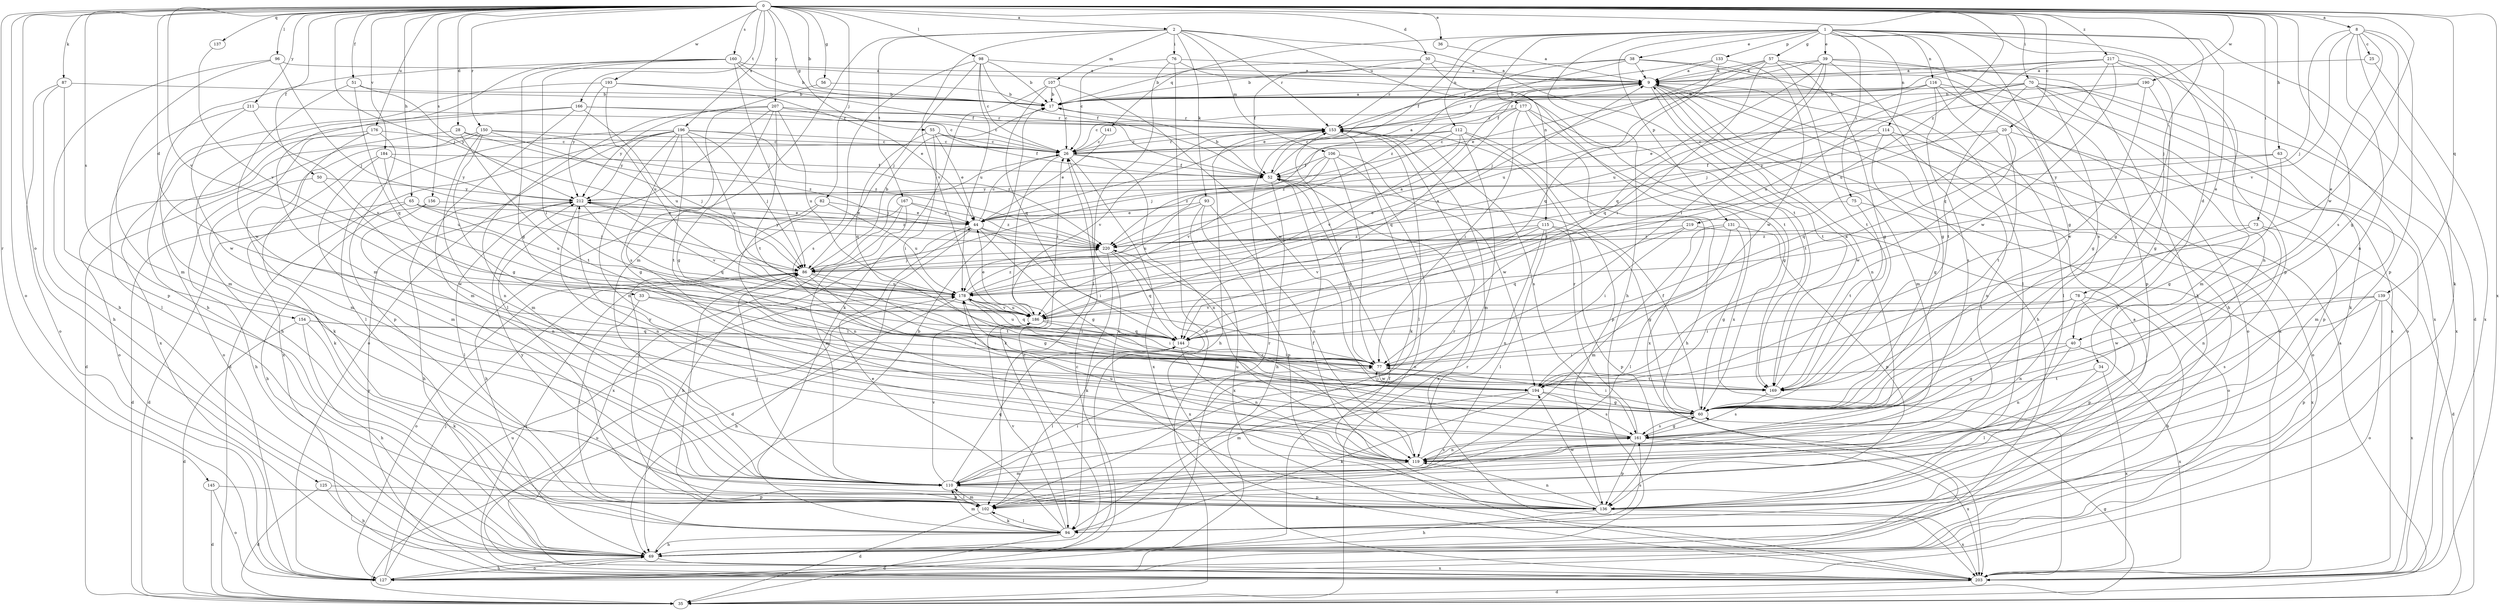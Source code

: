 strict digraph  {
0;
1;
2;
8;
9;
17;
20;
25;
26;
28;
30;
33;
34;
35;
36;
38;
39;
40;
44;
50;
51;
52;
55;
56;
57;
60;
63;
65;
69;
70;
73;
75;
76;
77;
78;
82;
86;
87;
93;
94;
96;
98;
102;
106;
107;
110;
112;
114;
115;
116;
119;
125;
127;
131;
133;
136;
137;
139;
141;
144;
145;
150;
153;
154;
156;
160;
161;
166;
167;
169;
176;
177;
178;
184;
186;
190;
193;
194;
196;
203;
207;
211;
212;
217;
219;
220;
0 -> 2  [label=a];
0 -> 8  [label=a];
0 -> 17  [label=b];
0 -> 20  [label=c];
0 -> 28  [label=d];
0 -> 30  [label=d];
0 -> 33  [label=d];
0 -> 36  [label=e];
0 -> 50  [label=f];
0 -> 51  [label=f];
0 -> 55  [label=g];
0 -> 56  [label=g];
0 -> 63  [label=h];
0 -> 65  [label=h];
0 -> 70  [label=i];
0 -> 73  [label=i];
0 -> 78  [label=j];
0 -> 82  [label=j];
0 -> 86  [label=j];
0 -> 87  [label=k];
0 -> 96  [label=l];
0 -> 98  [label=l];
0 -> 125  [label=o];
0 -> 127  [label=o];
0 -> 137  [label=q];
0 -> 139  [label=q];
0 -> 145  [label=r];
0 -> 150  [label=r];
0 -> 154  [label=s];
0 -> 156  [label=s];
0 -> 160  [label=s];
0 -> 161  [label=s];
0 -> 166  [label=t];
0 -> 176  [label=u];
0 -> 184  [label=v];
0 -> 186  [label=v];
0 -> 190  [label=w];
0 -> 193  [label=w];
0 -> 194  [label=w];
0 -> 196  [label=x];
0 -> 203  [label=x];
0 -> 207  [label=y];
0 -> 211  [label=y];
0 -> 217  [label=z];
0 -> 219  [label=z];
1 -> 34  [label=d];
1 -> 35  [label=d];
1 -> 38  [label=e];
1 -> 39  [label=e];
1 -> 40  [label=e];
1 -> 52  [label=f];
1 -> 57  [label=g];
1 -> 60  [label=g];
1 -> 69  [label=h];
1 -> 75  [label=i];
1 -> 112  [label=n];
1 -> 114  [label=n];
1 -> 115  [label=n];
1 -> 116  [label=n];
1 -> 131  [label=p];
1 -> 133  [label=p];
1 -> 136  [label=p];
1 -> 141  [label=q];
1 -> 161  [label=s];
2 -> 76  [label=i];
2 -> 93  [label=k];
2 -> 106  [label=m];
2 -> 107  [label=m];
2 -> 110  [label=m];
2 -> 153  [label=r];
2 -> 167  [label=t];
2 -> 169  [label=t];
2 -> 177  [label=u];
2 -> 186  [label=v];
8 -> 25  [label=c];
8 -> 40  [label=e];
8 -> 60  [label=g];
8 -> 86  [label=j];
8 -> 94  [label=k];
8 -> 119  [label=n];
8 -> 136  [label=p];
8 -> 186  [label=v];
9 -> 17  [label=b];
9 -> 69  [label=h];
9 -> 110  [label=m];
9 -> 119  [label=n];
9 -> 153  [label=r];
9 -> 169  [label=t];
17 -> 9  [label=a];
17 -> 153  [label=r];
20 -> 26  [label=c];
20 -> 136  [label=p];
20 -> 144  [label=q];
20 -> 169  [label=t];
20 -> 194  [label=w];
20 -> 212  [label=y];
25 -> 9  [label=a];
25 -> 203  [label=x];
26 -> 52  [label=f];
26 -> 86  [label=j];
26 -> 94  [label=k];
26 -> 119  [label=n];
26 -> 153  [label=r];
26 -> 203  [label=x];
28 -> 26  [label=c];
28 -> 127  [label=o];
28 -> 169  [label=t];
28 -> 220  [label=z];
30 -> 9  [label=a];
30 -> 17  [label=b];
30 -> 52  [label=f];
30 -> 153  [label=r];
30 -> 203  [label=x];
33 -> 77  [label=i];
33 -> 102  [label=l];
33 -> 186  [label=v];
34 -> 102  [label=l];
34 -> 169  [label=t];
34 -> 203  [label=x];
35 -> 9  [label=a];
35 -> 60  [label=g];
35 -> 153  [label=r];
36 -> 9  [label=a];
38 -> 9  [label=a];
38 -> 17  [label=b];
38 -> 44  [label=e];
38 -> 69  [label=h];
38 -> 102  [label=l];
38 -> 220  [label=z];
39 -> 9  [label=a];
39 -> 44  [label=e];
39 -> 60  [label=g];
39 -> 77  [label=i];
39 -> 136  [label=p];
39 -> 144  [label=q];
39 -> 178  [label=u];
39 -> 203  [label=x];
40 -> 60  [label=g];
40 -> 77  [label=i];
40 -> 119  [label=n];
40 -> 203  [label=x];
44 -> 26  [label=c];
44 -> 35  [label=d];
44 -> 60  [label=g];
44 -> 69  [label=h];
44 -> 77  [label=i];
44 -> 220  [label=z];
50 -> 69  [label=h];
50 -> 194  [label=w];
50 -> 212  [label=y];
51 -> 17  [label=b];
51 -> 144  [label=q];
51 -> 194  [label=w];
51 -> 212  [label=y];
52 -> 9  [label=a];
52 -> 17  [label=b];
52 -> 69  [label=h];
52 -> 203  [label=x];
52 -> 212  [label=y];
55 -> 26  [label=c];
55 -> 44  [label=e];
55 -> 52  [label=f];
55 -> 77  [label=i];
55 -> 144  [label=q];
56 -> 17  [label=b];
56 -> 161  [label=s];
57 -> 9  [label=a];
57 -> 60  [label=g];
57 -> 77  [label=i];
57 -> 86  [label=j];
57 -> 94  [label=k];
57 -> 169  [label=t];
57 -> 178  [label=u];
60 -> 52  [label=f];
60 -> 77  [label=i];
60 -> 161  [label=s];
63 -> 52  [label=f];
63 -> 60  [label=g];
63 -> 110  [label=m];
63 -> 212  [label=y];
65 -> 35  [label=d];
65 -> 44  [label=e];
65 -> 69  [label=h];
65 -> 86  [label=j];
65 -> 178  [label=u];
69 -> 9  [label=a];
69 -> 17  [label=b];
69 -> 26  [label=c];
69 -> 127  [label=o];
69 -> 153  [label=r];
69 -> 203  [label=x];
70 -> 17  [label=b];
70 -> 60  [label=g];
70 -> 86  [label=j];
70 -> 94  [label=k];
70 -> 110  [label=m];
70 -> 127  [label=o];
70 -> 169  [label=t];
70 -> 178  [label=u];
70 -> 203  [label=x];
73 -> 35  [label=d];
73 -> 119  [label=n];
73 -> 169  [label=t];
73 -> 220  [label=z];
75 -> 44  [label=e];
75 -> 127  [label=o];
75 -> 169  [label=t];
76 -> 9  [label=a];
76 -> 26  [label=c];
76 -> 35  [label=d];
76 -> 102  [label=l];
76 -> 169  [label=t];
77 -> 153  [label=r];
77 -> 169  [label=t];
77 -> 194  [label=w];
78 -> 69  [label=h];
78 -> 77  [label=i];
78 -> 119  [label=n];
78 -> 136  [label=p];
78 -> 186  [label=v];
82 -> 44  [label=e];
82 -> 69  [label=h];
82 -> 119  [label=n];
82 -> 178  [label=u];
86 -> 17  [label=b];
86 -> 60  [label=g];
86 -> 127  [label=o];
86 -> 169  [label=t];
86 -> 178  [label=u];
87 -> 17  [label=b];
87 -> 69  [label=h];
87 -> 127  [label=o];
87 -> 136  [label=p];
93 -> 44  [label=e];
93 -> 119  [label=n];
93 -> 136  [label=p];
93 -> 178  [label=u];
93 -> 203  [label=x];
94 -> 35  [label=d];
94 -> 44  [label=e];
94 -> 69  [label=h];
94 -> 102  [label=l];
94 -> 110  [label=m];
94 -> 153  [label=r];
94 -> 161  [label=s];
94 -> 186  [label=v];
96 -> 9  [label=a];
96 -> 69  [label=h];
96 -> 86  [label=j];
96 -> 110  [label=m];
98 -> 9  [label=a];
98 -> 17  [label=b];
98 -> 26  [label=c];
98 -> 52  [label=f];
98 -> 86  [label=j];
98 -> 161  [label=s];
98 -> 178  [label=u];
102 -> 35  [label=d];
102 -> 86  [label=j];
102 -> 94  [label=k];
102 -> 110  [label=m];
106 -> 52  [label=f];
106 -> 77  [label=i];
106 -> 127  [label=o];
106 -> 186  [label=v];
106 -> 194  [label=w];
106 -> 220  [label=z];
107 -> 17  [label=b];
107 -> 26  [label=c];
107 -> 94  [label=k];
107 -> 144  [label=q];
107 -> 194  [label=w];
110 -> 77  [label=i];
110 -> 86  [label=j];
110 -> 102  [label=l];
110 -> 136  [label=p];
110 -> 144  [label=q];
110 -> 186  [label=v];
112 -> 26  [label=c];
112 -> 69  [label=h];
112 -> 86  [label=j];
112 -> 110  [label=m];
112 -> 136  [label=p];
112 -> 186  [label=v];
112 -> 220  [label=z];
114 -> 26  [label=c];
114 -> 60  [label=g];
114 -> 119  [label=n];
114 -> 127  [label=o];
114 -> 178  [label=u];
115 -> 60  [label=g];
115 -> 102  [label=l];
115 -> 119  [label=n];
115 -> 136  [label=p];
115 -> 144  [label=q];
115 -> 186  [label=v];
115 -> 220  [label=z];
116 -> 17  [label=b];
116 -> 102  [label=l];
116 -> 127  [label=o];
116 -> 144  [label=q];
116 -> 153  [label=r];
116 -> 161  [label=s];
116 -> 203  [label=x];
119 -> 110  [label=m];
119 -> 161  [label=s];
119 -> 178  [label=u];
119 -> 220  [label=z];
125 -> 35  [label=d];
125 -> 69  [label=h];
125 -> 136  [label=p];
127 -> 26  [label=c];
127 -> 69  [label=h];
127 -> 86  [label=j];
127 -> 178  [label=u];
131 -> 60  [label=g];
131 -> 102  [label=l];
131 -> 110  [label=m];
131 -> 136  [label=p];
131 -> 220  [label=z];
133 -> 9  [label=a];
133 -> 144  [label=q];
133 -> 153  [label=r];
133 -> 194  [label=w];
136 -> 26  [label=c];
136 -> 52  [label=f];
136 -> 69  [label=h];
136 -> 119  [label=n];
136 -> 194  [label=w];
136 -> 203  [label=x];
136 -> 212  [label=y];
137 -> 186  [label=v];
139 -> 127  [label=o];
139 -> 136  [label=p];
139 -> 161  [label=s];
139 -> 186  [label=v];
139 -> 194  [label=w];
139 -> 203  [label=x];
141 -> 26  [label=c];
141 -> 44  [label=e];
144 -> 77  [label=i];
144 -> 102  [label=l];
144 -> 119  [label=n];
144 -> 178  [label=u];
145 -> 35  [label=d];
145 -> 127  [label=o];
145 -> 136  [label=p];
150 -> 26  [label=c];
150 -> 35  [label=d];
150 -> 60  [label=g];
150 -> 86  [label=j];
150 -> 110  [label=m];
150 -> 119  [label=n];
150 -> 220  [label=z];
153 -> 26  [label=c];
153 -> 69  [label=h];
153 -> 94  [label=k];
153 -> 102  [label=l];
153 -> 161  [label=s];
153 -> 186  [label=v];
154 -> 35  [label=d];
154 -> 69  [label=h];
154 -> 77  [label=i];
154 -> 94  [label=k];
154 -> 144  [label=q];
156 -> 35  [label=d];
156 -> 44  [label=e];
156 -> 119  [label=n];
160 -> 9  [label=a];
160 -> 17  [label=b];
160 -> 52  [label=f];
160 -> 60  [label=g];
160 -> 69  [label=h];
160 -> 77  [label=i];
160 -> 86  [label=j];
160 -> 110  [label=m];
161 -> 60  [label=g];
161 -> 119  [label=n];
161 -> 136  [label=p];
161 -> 153  [label=r];
161 -> 178  [label=u];
161 -> 203  [label=x];
161 -> 212  [label=y];
166 -> 26  [label=c];
166 -> 69  [label=h];
166 -> 110  [label=m];
166 -> 153  [label=r];
166 -> 178  [label=u];
166 -> 203  [label=x];
167 -> 44  [label=e];
167 -> 102  [label=l];
167 -> 110  [label=m];
167 -> 203  [label=x];
167 -> 220  [label=z];
169 -> 9  [label=a];
169 -> 161  [label=s];
176 -> 26  [label=c];
176 -> 94  [label=k];
176 -> 127  [label=o];
176 -> 136  [label=p];
176 -> 203  [label=x];
177 -> 26  [label=c];
177 -> 60  [label=g];
177 -> 77  [label=i];
177 -> 144  [label=q];
177 -> 153  [label=r];
177 -> 169  [label=t];
177 -> 203  [label=x];
178 -> 9  [label=a];
178 -> 69  [label=h];
178 -> 77  [label=i];
178 -> 144  [label=q];
178 -> 186  [label=v];
178 -> 220  [label=z];
184 -> 52  [label=f];
184 -> 94  [label=k];
184 -> 110  [label=m];
184 -> 178  [label=u];
184 -> 212  [label=y];
186 -> 9  [label=a];
186 -> 44  [label=e];
186 -> 77  [label=i];
186 -> 144  [label=q];
186 -> 178  [label=u];
190 -> 17  [label=b];
190 -> 44  [label=e];
190 -> 60  [label=g];
190 -> 194  [label=w];
193 -> 17  [label=b];
193 -> 44  [label=e];
193 -> 110  [label=m];
193 -> 178  [label=u];
193 -> 212  [label=y];
194 -> 60  [label=g];
194 -> 77  [label=i];
194 -> 94  [label=k];
194 -> 110  [label=m];
194 -> 161  [label=s];
196 -> 26  [label=c];
196 -> 35  [label=d];
196 -> 60  [label=g];
196 -> 86  [label=j];
196 -> 102  [label=l];
196 -> 110  [label=m];
196 -> 119  [label=n];
196 -> 169  [label=t];
196 -> 178  [label=u];
196 -> 212  [label=y];
196 -> 220  [label=z];
203 -> 9  [label=a];
203 -> 35  [label=d];
203 -> 52  [label=f];
203 -> 86  [label=j];
203 -> 178  [label=u];
203 -> 212  [label=y];
207 -> 26  [label=c];
207 -> 60  [label=g];
207 -> 102  [label=l];
207 -> 127  [label=o];
207 -> 153  [label=r];
207 -> 169  [label=t];
207 -> 178  [label=u];
207 -> 212  [label=y];
211 -> 102  [label=l];
211 -> 153  [label=r];
211 -> 186  [label=v];
211 -> 194  [label=w];
212 -> 44  [label=e];
212 -> 69  [label=h];
212 -> 102  [label=l];
212 -> 119  [label=n];
212 -> 144  [label=q];
212 -> 186  [label=v];
212 -> 220  [label=z];
217 -> 9  [label=a];
217 -> 52  [label=f];
217 -> 60  [label=g];
217 -> 119  [label=n];
217 -> 144  [label=q];
217 -> 178  [label=u];
217 -> 194  [label=w];
219 -> 77  [label=i];
219 -> 144  [label=q];
219 -> 203  [label=x];
219 -> 220  [label=z];
220 -> 86  [label=j];
220 -> 94  [label=k];
220 -> 144  [label=q];
220 -> 203  [label=x];
220 -> 212  [label=y];
}
